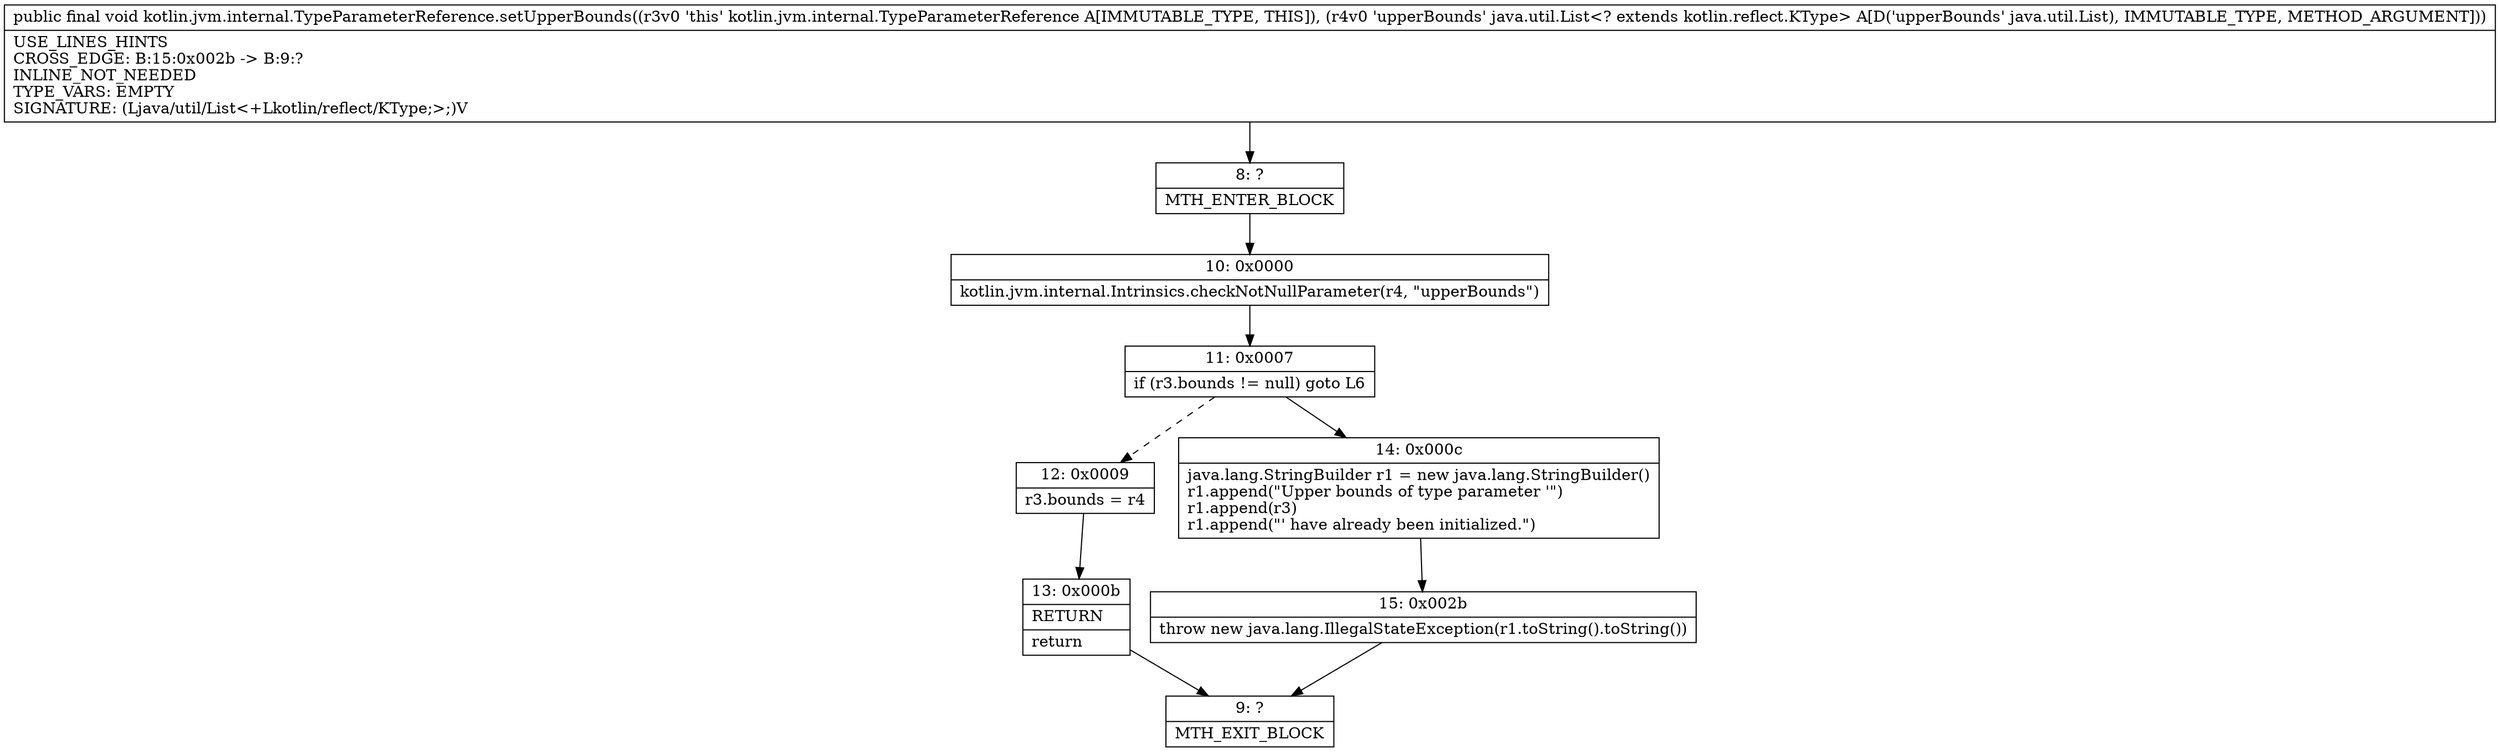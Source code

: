 digraph "CFG forkotlin.jvm.internal.TypeParameterReference.setUpperBounds(Ljava\/util\/List;)V" {
Node_8 [shape=record,label="{8\:\ ?|MTH_ENTER_BLOCK\l}"];
Node_10 [shape=record,label="{10\:\ 0x0000|kotlin.jvm.internal.Intrinsics.checkNotNullParameter(r4, \"upperBounds\")\l}"];
Node_11 [shape=record,label="{11\:\ 0x0007|if (r3.bounds != null) goto L6\l}"];
Node_12 [shape=record,label="{12\:\ 0x0009|r3.bounds = r4\l}"];
Node_13 [shape=record,label="{13\:\ 0x000b|RETURN\l|return\l}"];
Node_9 [shape=record,label="{9\:\ ?|MTH_EXIT_BLOCK\l}"];
Node_14 [shape=record,label="{14\:\ 0x000c|java.lang.StringBuilder r1 = new java.lang.StringBuilder()\lr1.append(\"Upper bounds of type parameter '\")\lr1.append(r3)\lr1.append(\"' have already been initialized.\")\l}"];
Node_15 [shape=record,label="{15\:\ 0x002b|throw new java.lang.IllegalStateException(r1.toString().toString())\l}"];
MethodNode[shape=record,label="{public final void kotlin.jvm.internal.TypeParameterReference.setUpperBounds((r3v0 'this' kotlin.jvm.internal.TypeParameterReference A[IMMUTABLE_TYPE, THIS]), (r4v0 'upperBounds' java.util.List\<? extends kotlin.reflect.KType\> A[D('upperBounds' java.util.List), IMMUTABLE_TYPE, METHOD_ARGUMENT]))  | USE_LINES_HINTS\lCROSS_EDGE: B:15:0x002b \-\> B:9:?\lINLINE_NOT_NEEDED\lTYPE_VARS: EMPTY\lSIGNATURE: (Ljava\/util\/List\<+Lkotlin\/reflect\/KType;\>;)V\l}"];
MethodNode -> Node_8;Node_8 -> Node_10;
Node_10 -> Node_11;
Node_11 -> Node_12[style=dashed];
Node_11 -> Node_14;
Node_12 -> Node_13;
Node_13 -> Node_9;
Node_14 -> Node_15;
Node_15 -> Node_9;
}

